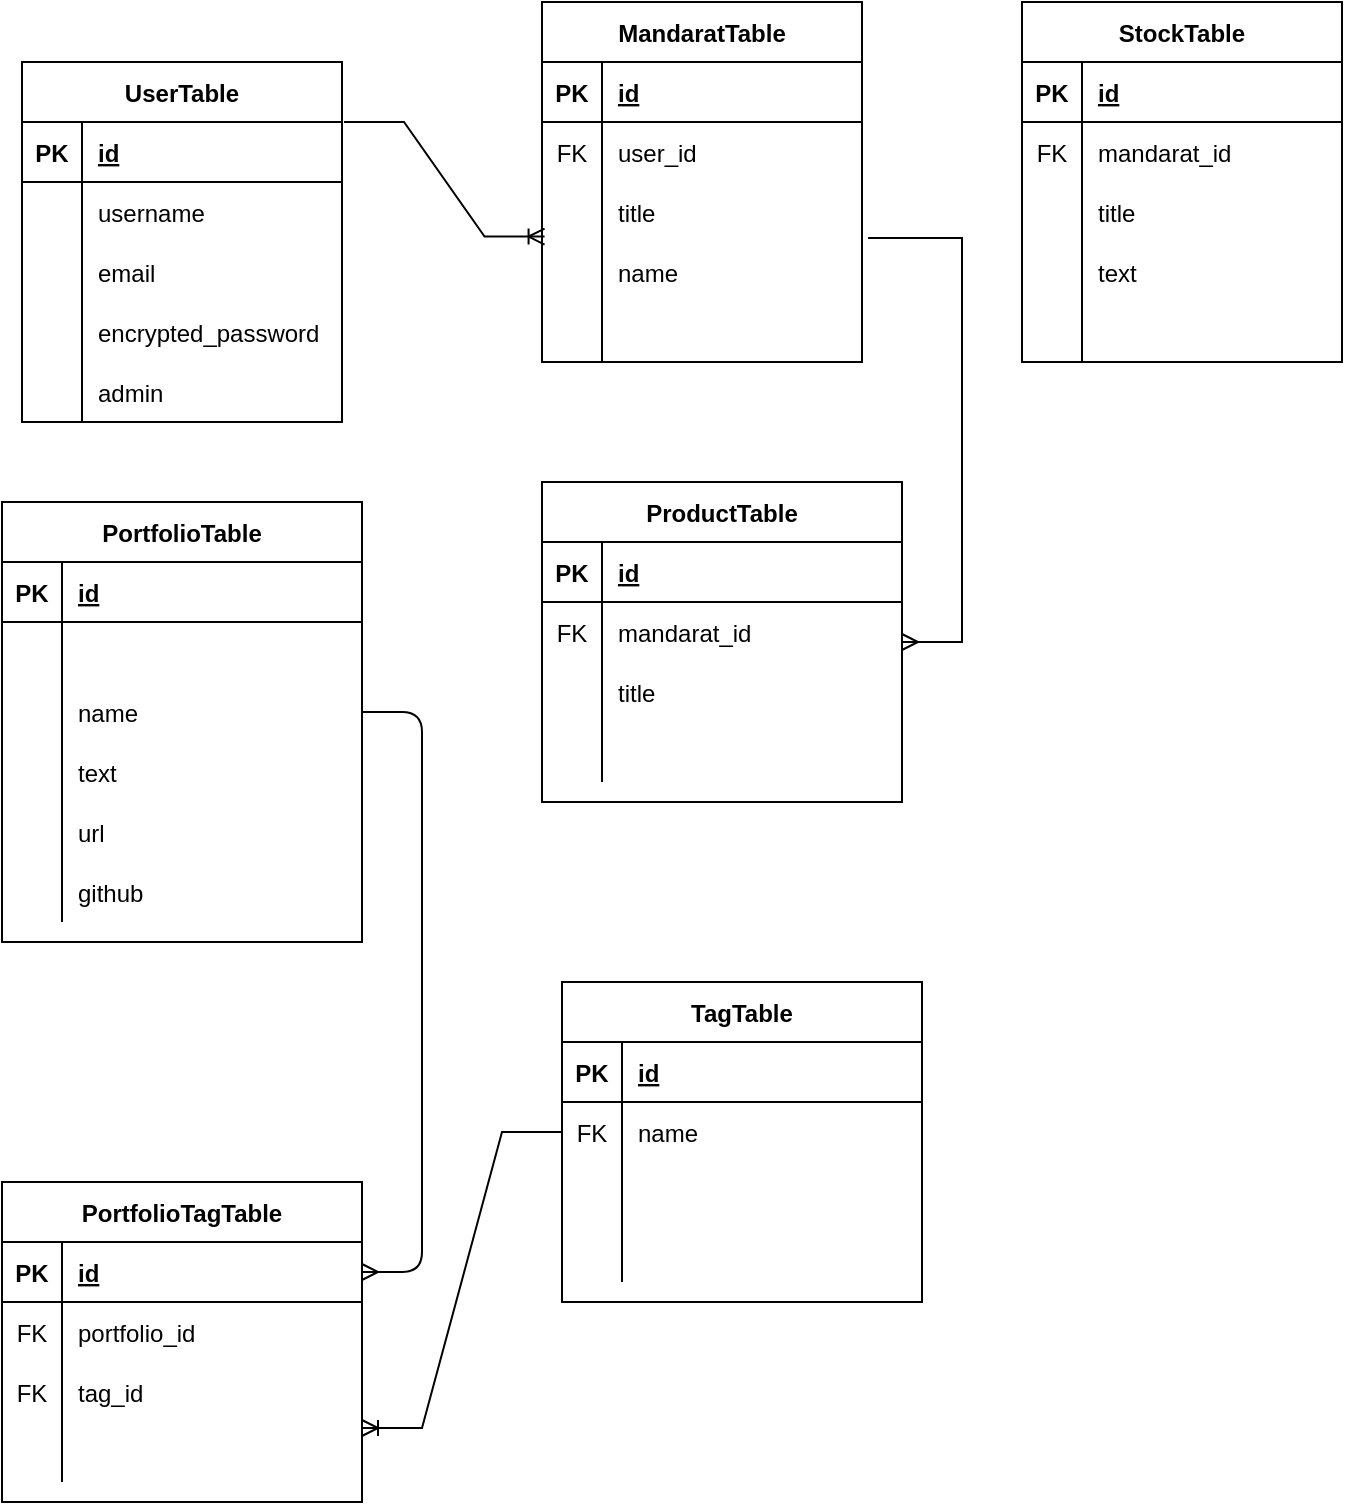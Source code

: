 <mxfile>
    <diagram id="dMkEPhN3QOti6qNTDRiI" name="ページ1">
        <mxGraphModel dx="858" dy="425" grid="1" gridSize="10" guides="1" tooltips="1" connect="1" arrows="1" fold="1" page="1" pageScale="1" pageWidth="827" pageHeight="1169" math="0" shadow="0">
            <root>
                <mxCell id="0"/>
                <mxCell id="1" parent="0"/>
                <mxCell id="11" value="" style="edgeStyle=entityRelationEdgeStyle;fontSize=12;html=1;endArrow=ERoneToMany;rounded=0;entryX=0.008;entryY=0.91;entryDx=0;entryDy=0;entryPerimeter=0;" parent="1" target="48" edge="1">
                    <mxGeometry width="100" height="100" relative="1" as="geometry">
                        <mxPoint x="211" y="100" as="sourcePoint"/>
                        <mxPoint x="300" y="160" as="targetPoint"/>
                    </mxGeometry>
                </mxCell>
                <mxCell id="12" value="UserTable" style="shape=table;startSize=30;container=1;collapsible=1;childLayout=tableLayout;fixedRows=1;rowLines=0;fontStyle=1;align=center;resizeLast=1;" parent="1" vertex="1">
                    <mxGeometry x="50" y="70" width="160" height="180" as="geometry"/>
                </mxCell>
                <mxCell id="13" value="" style="shape=partialRectangle;collapsible=0;dropTarget=0;pointerEvents=0;fillColor=none;top=0;left=0;bottom=1;right=0;points=[[0,0.5],[1,0.5]];portConstraint=eastwest;" parent="12" vertex="1">
                    <mxGeometry y="30" width="160" height="30" as="geometry"/>
                </mxCell>
                <mxCell id="14" value="PK" style="shape=partialRectangle;connectable=0;fillColor=none;top=0;left=0;bottom=0;right=0;fontStyle=1;overflow=hidden;" parent="13" vertex="1">
                    <mxGeometry width="30.0" height="30" as="geometry"/>
                </mxCell>
                <mxCell id="15" value="id" style="shape=partialRectangle;connectable=0;fillColor=none;top=0;left=0;bottom=0;right=0;align=left;spacingLeft=6;fontStyle=5;overflow=hidden;" parent="13" vertex="1">
                    <mxGeometry x="30.0" width="130.0" height="30" as="geometry"/>
                </mxCell>
                <mxCell id="16" value="" style="shape=partialRectangle;collapsible=0;dropTarget=0;pointerEvents=0;fillColor=none;top=0;left=0;bottom=0;right=0;points=[[0,0.5],[1,0.5]];portConstraint=eastwest;" parent="12" vertex="1">
                    <mxGeometry y="60" width="160" height="30" as="geometry"/>
                </mxCell>
                <mxCell id="17" value="" style="shape=partialRectangle;connectable=0;fillColor=none;top=0;left=0;bottom=0;right=0;editable=1;overflow=hidden;" parent="16" vertex="1">
                    <mxGeometry width="30.0" height="30" as="geometry"/>
                </mxCell>
                <mxCell id="18" value="username" style="shape=partialRectangle;connectable=0;fillColor=none;top=0;left=0;bottom=0;right=0;align=left;spacingLeft=6;overflow=hidden;" parent="16" vertex="1">
                    <mxGeometry x="30.0" width="130.0" height="30" as="geometry"/>
                </mxCell>
                <mxCell id="19" value="" style="shape=partialRectangle;collapsible=0;dropTarget=0;pointerEvents=0;fillColor=none;top=0;left=0;bottom=0;right=0;points=[[0,0.5],[1,0.5]];portConstraint=eastwest;" parent="12" vertex="1">
                    <mxGeometry y="90" width="160" height="30" as="geometry"/>
                </mxCell>
                <mxCell id="20" value="" style="shape=partialRectangle;connectable=0;fillColor=none;top=0;left=0;bottom=0;right=0;editable=1;overflow=hidden;" parent="19" vertex="1">
                    <mxGeometry width="30.0" height="30" as="geometry"/>
                </mxCell>
                <mxCell id="21" value="email" style="shape=partialRectangle;connectable=0;fillColor=none;top=0;left=0;bottom=0;right=0;align=left;spacingLeft=6;overflow=hidden;" parent="19" vertex="1">
                    <mxGeometry x="30.0" width="130.0" height="30" as="geometry"/>
                </mxCell>
                <mxCell id="22" value="" style="shape=partialRectangle;collapsible=0;dropTarget=0;pointerEvents=0;fillColor=none;top=0;left=0;bottom=0;right=0;points=[[0,0.5],[1,0.5]];portConstraint=eastwest;" parent="12" vertex="1">
                    <mxGeometry y="120" width="160" height="30" as="geometry"/>
                </mxCell>
                <mxCell id="23" value="" style="shape=partialRectangle;connectable=0;fillColor=none;top=0;left=0;bottom=0;right=0;editable=1;overflow=hidden;" parent="22" vertex="1">
                    <mxGeometry width="30.0" height="30" as="geometry"/>
                </mxCell>
                <mxCell id="24" value="encrypted_password" style="shape=partialRectangle;connectable=0;fillColor=none;top=0;left=0;bottom=0;right=0;align=left;spacingLeft=6;overflow=hidden;" parent="22" vertex="1">
                    <mxGeometry x="30.0" width="130.0" height="30" as="geometry"/>
                </mxCell>
                <mxCell id="38" value="" style="shape=partialRectangle;collapsible=0;dropTarget=0;pointerEvents=0;fillColor=none;top=0;left=0;bottom=0;right=0;points=[[0,0.5],[1,0.5]];portConstraint=eastwest;" parent="12" vertex="1">
                    <mxGeometry y="150" width="160" height="30" as="geometry"/>
                </mxCell>
                <mxCell id="39" value="" style="shape=partialRectangle;connectable=0;fillColor=none;top=0;left=0;bottom=0;right=0;editable=1;overflow=hidden;" parent="38" vertex="1">
                    <mxGeometry width="30.0" height="30" as="geometry"/>
                </mxCell>
                <mxCell id="40" value="admin" style="shape=partialRectangle;connectable=0;fillColor=none;top=0;left=0;bottom=0;right=0;align=left;spacingLeft=6;overflow=hidden;" parent="38" vertex="1">
                    <mxGeometry x="30.0" width="130.0" height="30" as="geometry"/>
                </mxCell>
                <mxCell id="41" value="MandaratTable" style="shape=table;startSize=30;container=1;collapsible=1;childLayout=tableLayout;fixedRows=1;rowLines=0;fontStyle=1;align=center;resizeLast=1;" parent="1" vertex="1">
                    <mxGeometry x="310" y="40" width="160" height="180" as="geometry"/>
                </mxCell>
                <mxCell id="42" value="" style="shape=partialRectangle;collapsible=0;dropTarget=0;pointerEvents=0;fillColor=none;top=0;left=0;bottom=1;right=0;points=[[0,0.5],[1,0.5]];portConstraint=eastwest;" parent="41" vertex="1">
                    <mxGeometry y="30" width="160" height="30" as="geometry"/>
                </mxCell>
                <mxCell id="43" value="PK" style="shape=partialRectangle;connectable=0;fillColor=none;top=0;left=0;bottom=0;right=0;fontStyle=1;overflow=hidden;" parent="42" vertex="1">
                    <mxGeometry width="30" height="30" as="geometry"/>
                </mxCell>
                <mxCell id="44" value="id" style="shape=partialRectangle;connectable=0;fillColor=none;top=0;left=0;bottom=0;right=0;align=left;spacingLeft=6;fontStyle=5;overflow=hidden;" parent="42" vertex="1">
                    <mxGeometry x="30" width="130" height="30" as="geometry"/>
                </mxCell>
                <mxCell id="45" value="" style="shape=partialRectangle;collapsible=0;dropTarget=0;pointerEvents=0;fillColor=none;top=0;left=0;bottom=0;right=0;points=[[0,0.5],[1,0.5]];portConstraint=eastwest;" parent="41" vertex="1">
                    <mxGeometry y="60" width="160" height="30" as="geometry"/>
                </mxCell>
                <mxCell id="46" value="FK" style="shape=partialRectangle;connectable=0;fillColor=none;top=0;left=0;bottom=0;right=0;editable=1;overflow=hidden;" parent="45" vertex="1">
                    <mxGeometry width="30" height="30" as="geometry"/>
                </mxCell>
                <mxCell id="47" value="user_id" style="shape=partialRectangle;connectable=0;fillColor=none;top=0;left=0;bottom=0;right=0;align=left;spacingLeft=6;overflow=hidden;" parent="45" vertex="1">
                    <mxGeometry x="30" width="130" height="30" as="geometry"/>
                </mxCell>
                <mxCell id="48" value="" style="shape=partialRectangle;collapsible=0;dropTarget=0;pointerEvents=0;fillColor=none;top=0;left=0;bottom=0;right=0;points=[[0,0.5],[1,0.5]];portConstraint=eastwest;" parent="41" vertex="1">
                    <mxGeometry y="90" width="160" height="30" as="geometry"/>
                </mxCell>
                <mxCell id="49" value="" style="shape=partialRectangle;connectable=0;fillColor=none;top=0;left=0;bottom=0;right=0;editable=1;overflow=hidden;" parent="48" vertex="1">
                    <mxGeometry width="30" height="30" as="geometry"/>
                </mxCell>
                <mxCell id="50" value="title" style="shape=partialRectangle;connectable=0;fillColor=none;top=0;left=0;bottom=0;right=0;align=left;spacingLeft=6;overflow=hidden;" parent="48" vertex="1">
                    <mxGeometry x="30" width="130" height="30" as="geometry"/>
                </mxCell>
                <mxCell id="51" value="" style="shape=partialRectangle;collapsible=0;dropTarget=0;pointerEvents=0;fillColor=none;top=0;left=0;bottom=0;right=0;points=[[0,0.5],[1,0.5]];portConstraint=eastwest;" parent="41" vertex="1">
                    <mxGeometry y="120" width="160" height="30" as="geometry"/>
                </mxCell>
                <mxCell id="52" value="" style="shape=partialRectangle;connectable=0;fillColor=none;top=0;left=0;bottom=0;right=0;editable=1;overflow=hidden;" parent="51" vertex="1">
                    <mxGeometry width="30" height="30" as="geometry"/>
                </mxCell>
                <mxCell id="53" value="name" style="shape=partialRectangle;connectable=0;fillColor=none;top=0;left=0;bottom=0;right=0;align=left;spacingLeft=6;overflow=hidden;" parent="51" vertex="1">
                    <mxGeometry x="30" width="130" height="30" as="geometry"/>
                </mxCell>
                <mxCell id="54" value="" style="shape=partialRectangle;collapsible=0;dropTarget=0;pointerEvents=0;fillColor=none;top=0;left=0;bottom=0;right=0;points=[[0,0.5],[1,0.5]];portConstraint=eastwest;" parent="41" vertex="1">
                    <mxGeometry y="150" width="160" height="30" as="geometry"/>
                </mxCell>
                <mxCell id="55" value="" style="shape=partialRectangle;connectable=0;fillColor=none;top=0;left=0;bottom=0;right=0;editable=1;overflow=hidden;" parent="54" vertex="1">
                    <mxGeometry width="30" height="30" as="geometry"/>
                </mxCell>
                <mxCell id="56" value="" style="shape=partialRectangle;connectable=0;fillColor=none;top=0;left=0;bottom=0;right=0;align=left;spacingLeft=6;overflow=hidden;" parent="54" vertex="1">
                    <mxGeometry x="30" width="130" height="30" as="geometry"/>
                </mxCell>
                <mxCell id="57" value="ProductTable" style="shape=table;startSize=30;container=1;collapsible=1;childLayout=tableLayout;fixedRows=1;rowLines=0;fontStyle=1;align=center;resizeLast=1;" parent="1" vertex="1">
                    <mxGeometry x="310" y="280" width="180" height="160" as="geometry"/>
                </mxCell>
                <mxCell id="58" value="" style="shape=partialRectangle;collapsible=0;dropTarget=0;pointerEvents=0;fillColor=none;top=0;left=0;bottom=1;right=0;points=[[0,0.5],[1,0.5]];portConstraint=eastwest;" parent="57" vertex="1">
                    <mxGeometry y="30" width="180" height="30" as="geometry"/>
                </mxCell>
                <mxCell id="59" value="PK" style="shape=partialRectangle;connectable=0;fillColor=none;top=0;left=0;bottom=0;right=0;fontStyle=1;overflow=hidden;" parent="58" vertex="1">
                    <mxGeometry width="30" height="30" as="geometry"/>
                </mxCell>
                <mxCell id="60" value="id" style="shape=partialRectangle;connectable=0;fillColor=none;top=0;left=0;bottom=0;right=0;align=left;spacingLeft=6;fontStyle=5;overflow=hidden;" parent="58" vertex="1">
                    <mxGeometry x="30" width="150" height="30" as="geometry"/>
                </mxCell>
                <mxCell id="61" value="" style="shape=partialRectangle;collapsible=0;dropTarget=0;pointerEvents=0;fillColor=none;top=0;left=0;bottom=0;right=0;points=[[0,0.5],[1,0.5]];portConstraint=eastwest;" parent="57" vertex="1">
                    <mxGeometry y="60" width="180" height="30" as="geometry"/>
                </mxCell>
                <mxCell id="62" value="FK" style="shape=partialRectangle;connectable=0;fillColor=none;top=0;left=0;bottom=0;right=0;editable=1;overflow=hidden;" parent="61" vertex="1">
                    <mxGeometry width="30" height="30" as="geometry"/>
                </mxCell>
                <mxCell id="63" value="mandarat_id" style="shape=partialRectangle;connectable=0;fillColor=none;top=0;left=0;bottom=0;right=0;align=left;spacingLeft=6;overflow=hidden;" parent="61" vertex="1">
                    <mxGeometry x="30" width="150" height="30" as="geometry"/>
                </mxCell>
                <mxCell id="64" value="" style="shape=partialRectangle;collapsible=0;dropTarget=0;pointerEvents=0;fillColor=none;top=0;left=0;bottom=0;right=0;points=[[0,0.5],[1,0.5]];portConstraint=eastwest;" parent="57" vertex="1">
                    <mxGeometry y="90" width="180" height="30" as="geometry"/>
                </mxCell>
                <mxCell id="65" value="" style="shape=partialRectangle;connectable=0;fillColor=none;top=0;left=0;bottom=0;right=0;editable=1;overflow=hidden;" parent="64" vertex="1">
                    <mxGeometry width="30" height="30" as="geometry"/>
                </mxCell>
                <mxCell id="66" value="title" style="shape=partialRectangle;connectable=0;fillColor=none;top=0;left=0;bottom=0;right=0;align=left;spacingLeft=6;overflow=hidden;" parent="64" vertex="1">
                    <mxGeometry x="30" width="150" height="30" as="geometry"/>
                </mxCell>
                <mxCell id="67" value="" style="shape=partialRectangle;collapsible=0;dropTarget=0;pointerEvents=0;fillColor=none;top=0;left=0;bottom=0;right=0;points=[[0,0.5],[1,0.5]];portConstraint=eastwest;" parent="57" vertex="1">
                    <mxGeometry y="120" width="180" height="30" as="geometry"/>
                </mxCell>
                <mxCell id="68" value="" style="shape=partialRectangle;connectable=0;fillColor=none;top=0;left=0;bottom=0;right=0;editable=1;overflow=hidden;" parent="67" vertex="1">
                    <mxGeometry width="30" height="30" as="geometry"/>
                </mxCell>
                <mxCell id="69" value="" style="shape=partialRectangle;connectable=0;fillColor=none;top=0;left=0;bottom=0;right=0;align=left;spacingLeft=6;overflow=hidden;" parent="67" vertex="1">
                    <mxGeometry x="30" width="150" height="30" as="geometry"/>
                </mxCell>
                <mxCell id="A3SzBjfNVDi1iWnAySbN-69" value="" style="edgeStyle=entityRelationEdgeStyle;fontSize=12;html=1;endArrow=ERmany;rounded=0;exitX=1.019;exitY=-0.067;exitDx=0;exitDy=0;exitPerimeter=0;" parent="1" source="51" target="57" edge="1">
                    <mxGeometry width="100" height="100" relative="1" as="geometry">
                        <mxPoint x="480" y="160" as="sourcePoint"/>
                        <mxPoint x="395" y="270" as="targetPoint"/>
                    </mxGeometry>
                </mxCell>
                <mxCell id="A3SzBjfNVDi1iWnAySbN-74" value="PortfolioTable" style="shape=table;startSize=30;container=1;collapsible=1;childLayout=tableLayout;fixedRows=1;rowLines=0;fontStyle=1;align=center;resizeLast=1;" parent="1" vertex="1">
                    <mxGeometry x="40" y="290" width="180" height="220" as="geometry"/>
                </mxCell>
                <mxCell id="A3SzBjfNVDi1iWnAySbN-75" value="" style="shape=partialRectangle;collapsible=0;dropTarget=0;pointerEvents=0;fillColor=none;top=0;left=0;bottom=1;right=0;points=[[0,0.5],[1,0.5]];portConstraint=eastwest;" parent="A3SzBjfNVDi1iWnAySbN-74" vertex="1">
                    <mxGeometry y="30" width="180" height="30" as="geometry"/>
                </mxCell>
                <mxCell id="A3SzBjfNVDi1iWnAySbN-76" value="PK" style="shape=partialRectangle;connectable=0;fillColor=none;top=0;left=0;bottom=0;right=0;fontStyle=1;overflow=hidden;" parent="A3SzBjfNVDi1iWnAySbN-75" vertex="1">
                    <mxGeometry width="30" height="30" as="geometry"/>
                </mxCell>
                <mxCell id="A3SzBjfNVDi1iWnAySbN-77" value="id" style="shape=partialRectangle;connectable=0;fillColor=none;top=0;left=0;bottom=0;right=0;align=left;spacingLeft=6;fontStyle=5;overflow=hidden;" parent="A3SzBjfNVDi1iWnAySbN-75" vertex="1">
                    <mxGeometry x="30" width="150" height="30" as="geometry"/>
                </mxCell>
                <mxCell id="A3SzBjfNVDi1iWnAySbN-78" value="" style="shape=partialRectangle;collapsible=0;dropTarget=0;pointerEvents=0;fillColor=none;top=0;left=0;bottom=0;right=0;points=[[0,0.5],[1,0.5]];portConstraint=eastwest;" parent="A3SzBjfNVDi1iWnAySbN-74" vertex="1">
                    <mxGeometry y="60" width="180" height="30" as="geometry"/>
                </mxCell>
                <mxCell id="A3SzBjfNVDi1iWnAySbN-79" value="" style="shape=partialRectangle;connectable=0;fillColor=none;top=0;left=0;bottom=0;right=0;editable=1;overflow=hidden;" parent="A3SzBjfNVDi1iWnAySbN-78" vertex="1">
                    <mxGeometry width="30" height="30" as="geometry"/>
                </mxCell>
                <mxCell id="A3SzBjfNVDi1iWnAySbN-80" value="" style="shape=partialRectangle;connectable=0;fillColor=none;top=0;left=0;bottom=0;right=0;align=left;spacingLeft=6;overflow=hidden;" parent="A3SzBjfNVDi1iWnAySbN-78" vertex="1">
                    <mxGeometry x="30" width="150" height="30" as="geometry"/>
                </mxCell>
                <mxCell id="A3SzBjfNVDi1iWnAySbN-81" value="" style="shape=partialRectangle;collapsible=0;dropTarget=0;pointerEvents=0;fillColor=none;top=0;left=0;bottom=0;right=0;points=[[0,0.5],[1,0.5]];portConstraint=eastwest;" parent="A3SzBjfNVDi1iWnAySbN-74" vertex="1">
                    <mxGeometry y="90" width="180" height="30" as="geometry"/>
                </mxCell>
                <mxCell id="A3SzBjfNVDi1iWnAySbN-82" value="" style="shape=partialRectangle;connectable=0;fillColor=none;top=0;left=0;bottom=0;right=0;editable=1;overflow=hidden;" parent="A3SzBjfNVDi1iWnAySbN-81" vertex="1">
                    <mxGeometry width="30" height="30" as="geometry"/>
                </mxCell>
                <mxCell id="A3SzBjfNVDi1iWnAySbN-83" value="name" style="shape=partialRectangle;connectable=0;fillColor=none;top=0;left=0;bottom=0;right=0;align=left;spacingLeft=6;overflow=hidden;" parent="A3SzBjfNVDi1iWnAySbN-81" vertex="1">
                    <mxGeometry x="30" width="150" height="30" as="geometry"/>
                </mxCell>
                <mxCell id="A3SzBjfNVDi1iWnAySbN-84" value="" style="shape=partialRectangle;collapsible=0;dropTarget=0;pointerEvents=0;fillColor=none;top=0;left=0;bottom=0;right=0;points=[[0,0.5],[1,0.5]];portConstraint=eastwest;" parent="A3SzBjfNVDi1iWnAySbN-74" vertex="1">
                    <mxGeometry y="120" width="180" height="30" as="geometry"/>
                </mxCell>
                <mxCell id="A3SzBjfNVDi1iWnAySbN-85" value="" style="shape=partialRectangle;connectable=0;fillColor=none;top=0;left=0;bottom=0;right=0;editable=1;overflow=hidden;" parent="A3SzBjfNVDi1iWnAySbN-84" vertex="1">
                    <mxGeometry width="30" height="30" as="geometry"/>
                </mxCell>
                <mxCell id="A3SzBjfNVDi1iWnAySbN-86" value="text" style="shape=partialRectangle;connectable=0;fillColor=none;top=0;left=0;bottom=0;right=0;align=left;spacingLeft=6;overflow=hidden;" parent="A3SzBjfNVDi1iWnAySbN-84" vertex="1">
                    <mxGeometry x="30" width="150" height="30" as="geometry"/>
                </mxCell>
                <mxCell id="A3SzBjfNVDi1iWnAySbN-87" value="" style="shape=partialRectangle;collapsible=0;dropTarget=0;pointerEvents=0;fillColor=none;top=0;left=0;bottom=0;right=0;points=[[0,0.5],[1,0.5]];portConstraint=eastwest;" parent="A3SzBjfNVDi1iWnAySbN-74" vertex="1">
                    <mxGeometry y="150" width="180" height="30" as="geometry"/>
                </mxCell>
                <mxCell id="A3SzBjfNVDi1iWnAySbN-88" value="" style="shape=partialRectangle;connectable=0;fillColor=none;top=0;left=0;bottom=0;right=0;editable=1;overflow=hidden;" parent="A3SzBjfNVDi1iWnAySbN-87" vertex="1">
                    <mxGeometry width="30" height="30" as="geometry"/>
                </mxCell>
                <mxCell id="A3SzBjfNVDi1iWnAySbN-89" value="url" style="shape=partialRectangle;connectable=0;fillColor=none;top=0;left=0;bottom=0;right=0;align=left;spacingLeft=6;overflow=hidden;" parent="A3SzBjfNVDi1iWnAySbN-87" vertex="1">
                    <mxGeometry x="30" width="150" height="30" as="geometry"/>
                </mxCell>
                <mxCell id="m5p2ck_OsMjhFSH--smX-69" value="" style="shape=partialRectangle;collapsible=0;dropTarget=0;pointerEvents=0;fillColor=none;top=0;left=0;bottom=0;right=0;points=[[0,0.5],[1,0.5]];portConstraint=eastwest;" parent="A3SzBjfNVDi1iWnAySbN-74" vertex="1">
                    <mxGeometry y="180" width="180" height="30" as="geometry"/>
                </mxCell>
                <mxCell id="m5p2ck_OsMjhFSH--smX-70" value="" style="shape=partialRectangle;connectable=0;fillColor=none;top=0;left=0;bottom=0;right=0;editable=1;overflow=hidden;" parent="m5p2ck_OsMjhFSH--smX-69" vertex="1">
                    <mxGeometry width="30" height="30" as="geometry"/>
                </mxCell>
                <mxCell id="m5p2ck_OsMjhFSH--smX-71" value="github" style="shape=partialRectangle;connectable=0;fillColor=none;top=0;left=0;bottom=0;right=0;align=left;spacingLeft=6;overflow=hidden;" parent="m5p2ck_OsMjhFSH--smX-69" vertex="1">
                    <mxGeometry x="30" width="150" height="30" as="geometry"/>
                </mxCell>
                <mxCell id="A3SzBjfNVDi1iWnAySbN-91" value="PortfolioTagTable" style="shape=table;startSize=30;container=1;collapsible=1;childLayout=tableLayout;fixedRows=1;rowLines=0;fontStyle=1;align=center;resizeLast=1;" parent="1" vertex="1">
                    <mxGeometry x="40" y="630" width="180" height="160" as="geometry"/>
                </mxCell>
                <mxCell id="A3SzBjfNVDi1iWnAySbN-92" value="" style="shape=partialRectangle;collapsible=0;dropTarget=0;pointerEvents=0;fillColor=none;top=0;left=0;bottom=1;right=0;points=[[0,0.5],[1,0.5]];portConstraint=eastwest;" parent="A3SzBjfNVDi1iWnAySbN-91" vertex="1">
                    <mxGeometry y="30" width="180" height="30" as="geometry"/>
                </mxCell>
                <mxCell id="A3SzBjfNVDi1iWnAySbN-93" value="PK" style="shape=partialRectangle;connectable=0;fillColor=none;top=0;left=0;bottom=0;right=0;fontStyle=1;overflow=hidden;" parent="A3SzBjfNVDi1iWnAySbN-92" vertex="1">
                    <mxGeometry width="30" height="30" as="geometry"/>
                </mxCell>
                <mxCell id="A3SzBjfNVDi1iWnAySbN-94" value="id" style="shape=partialRectangle;connectable=0;fillColor=none;top=0;left=0;bottom=0;right=0;align=left;spacingLeft=6;fontStyle=5;overflow=hidden;" parent="A3SzBjfNVDi1iWnAySbN-92" vertex="1">
                    <mxGeometry x="30" width="150" height="30" as="geometry"/>
                </mxCell>
                <mxCell id="A3SzBjfNVDi1iWnAySbN-95" value="" style="shape=partialRectangle;collapsible=0;dropTarget=0;pointerEvents=0;fillColor=none;top=0;left=0;bottom=0;right=0;points=[[0,0.5],[1,0.5]];portConstraint=eastwest;" parent="A3SzBjfNVDi1iWnAySbN-91" vertex="1">
                    <mxGeometry y="60" width="180" height="30" as="geometry"/>
                </mxCell>
                <mxCell id="A3SzBjfNVDi1iWnAySbN-96" value="FK" style="shape=partialRectangle;connectable=0;fillColor=none;top=0;left=0;bottom=0;right=0;editable=1;overflow=hidden;" parent="A3SzBjfNVDi1iWnAySbN-95" vertex="1">
                    <mxGeometry width="30" height="30" as="geometry"/>
                </mxCell>
                <mxCell id="A3SzBjfNVDi1iWnAySbN-97" value="portfolio_id      " style="shape=partialRectangle;connectable=0;fillColor=none;top=0;left=0;bottom=0;right=0;align=left;spacingLeft=6;overflow=hidden;" parent="A3SzBjfNVDi1iWnAySbN-95" vertex="1">
                    <mxGeometry x="30" width="150" height="30" as="geometry"/>
                </mxCell>
                <mxCell id="A3SzBjfNVDi1iWnAySbN-98" value="" style="shape=partialRectangle;collapsible=0;dropTarget=0;pointerEvents=0;fillColor=none;top=0;left=0;bottom=0;right=0;points=[[0,0.5],[1,0.5]];portConstraint=eastwest;" parent="A3SzBjfNVDi1iWnAySbN-91" vertex="1">
                    <mxGeometry y="90" width="180" height="30" as="geometry"/>
                </mxCell>
                <mxCell id="A3SzBjfNVDi1iWnAySbN-99" value="FK" style="shape=partialRectangle;connectable=0;fillColor=none;top=0;left=0;bottom=0;right=0;editable=1;overflow=hidden;" parent="A3SzBjfNVDi1iWnAySbN-98" vertex="1">
                    <mxGeometry width="30" height="30" as="geometry"/>
                </mxCell>
                <mxCell id="A3SzBjfNVDi1iWnAySbN-100" value="tag_id" style="shape=partialRectangle;connectable=0;fillColor=none;top=0;left=0;bottom=0;right=0;align=left;spacingLeft=6;overflow=hidden;" parent="A3SzBjfNVDi1iWnAySbN-98" vertex="1">
                    <mxGeometry x="30" width="150" height="30" as="geometry"/>
                </mxCell>
                <mxCell id="A3SzBjfNVDi1iWnAySbN-101" value="" style="shape=partialRectangle;collapsible=0;dropTarget=0;pointerEvents=0;fillColor=none;top=0;left=0;bottom=0;right=0;points=[[0,0.5],[1,0.5]];portConstraint=eastwest;" parent="A3SzBjfNVDi1iWnAySbN-91" vertex="1">
                    <mxGeometry y="120" width="180" height="30" as="geometry"/>
                </mxCell>
                <mxCell id="A3SzBjfNVDi1iWnAySbN-102" value="" style="shape=partialRectangle;connectable=0;fillColor=none;top=0;left=0;bottom=0;right=0;editable=1;overflow=hidden;" parent="A3SzBjfNVDi1iWnAySbN-101" vertex="1">
                    <mxGeometry width="30" height="30" as="geometry"/>
                </mxCell>
                <mxCell id="A3SzBjfNVDi1iWnAySbN-103" value="" style="shape=partialRectangle;connectable=0;fillColor=none;top=0;left=0;bottom=0;right=0;align=left;spacingLeft=6;overflow=hidden;" parent="A3SzBjfNVDi1iWnAySbN-101" vertex="1">
                    <mxGeometry x="30" width="150" height="30" as="geometry"/>
                </mxCell>
                <mxCell id="A3SzBjfNVDi1iWnAySbN-104" value="" style="edgeStyle=entityRelationEdgeStyle;fontSize=12;html=1;endArrow=ERmany;exitX=1;exitY=0.5;exitDx=0;exitDy=0;" parent="1" source="A3SzBjfNVDi1iWnAySbN-81" target="A3SzBjfNVDi1iWnAySbN-92" edge="1">
                    <mxGeometry width="100" height="100" relative="1" as="geometry">
                        <mxPoint x="230" y="400" as="sourcePoint"/>
                        <mxPoint x="80" y="510" as="targetPoint"/>
                    </mxGeometry>
                </mxCell>
                <mxCell id="A3SzBjfNVDi1iWnAySbN-105" value="TagTable" style="shape=table;startSize=30;container=1;collapsible=1;childLayout=tableLayout;fixedRows=1;rowLines=0;fontStyle=1;align=center;resizeLast=1;" parent="1" vertex="1">
                    <mxGeometry x="320" y="530" width="180" height="160" as="geometry"/>
                </mxCell>
                <mxCell id="A3SzBjfNVDi1iWnAySbN-106" value="" style="shape=partialRectangle;collapsible=0;dropTarget=0;pointerEvents=0;fillColor=none;top=0;left=0;bottom=1;right=0;points=[[0,0.5],[1,0.5]];portConstraint=eastwest;" parent="A3SzBjfNVDi1iWnAySbN-105" vertex="1">
                    <mxGeometry y="30" width="180" height="30" as="geometry"/>
                </mxCell>
                <mxCell id="A3SzBjfNVDi1iWnAySbN-107" value="PK" style="shape=partialRectangle;connectable=0;fillColor=none;top=0;left=0;bottom=0;right=0;fontStyle=1;overflow=hidden;" parent="A3SzBjfNVDi1iWnAySbN-106" vertex="1">
                    <mxGeometry width="30" height="30" as="geometry"/>
                </mxCell>
                <mxCell id="A3SzBjfNVDi1iWnAySbN-108" value="id" style="shape=partialRectangle;connectable=0;fillColor=none;top=0;left=0;bottom=0;right=0;align=left;spacingLeft=6;fontStyle=5;overflow=hidden;" parent="A3SzBjfNVDi1iWnAySbN-106" vertex="1">
                    <mxGeometry x="30" width="150" height="30" as="geometry"/>
                </mxCell>
                <mxCell id="A3SzBjfNVDi1iWnAySbN-109" value="" style="shape=partialRectangle;collapsible=0;dropTarget=0;pointerEvents=0;fillColor=none;top=0;left=0;bottom=0;right=0;points=[[0,0.5],[1,0.5]];portConstraint=eastwest;" parent="A3SzBjfNVDi1iWnAySbN-105" vertex="1">
                    <mxGeometry y="60" width="180" height="30" as="geometry"/>
                </mxCell>
                <mxCell id="A3SzBjfNVDi1iWnAySbN-110" value="FK" style="shape=partialRectangle;connectable=0;fillColor=none;top=0;left=0;bottom=0;right=0;editable=1;overflow=hidden;" parent="A3SzBjfNVDi1iWnAySbN-109" vertex="1">
                    <mxGeometry width="30" height="30" as="geometry"/>
                </mxCell>
                <mxCell id="A3SzBjfNVDi1iWnAySbN-111" value="name" style="shape=partialRectangle;connectable=0;fillColor=none;top=0;left=0;bottom=0;right=0;align=left;spacingLeft=6;overflow=hidden;" parent="A3SzBjfNVDi1iWnAySbN-109" vertex="1">
                    <mxGeometry x="30" width="150" height="30" as="geometry"/>
                </mxCell>
                <mxCell id="A3SzBjfNVDi1iWnAySbN-112" value="" style="shape=partialRectangle;collapsible=0;dropTarget=0;pointerEvents=0;fillColor=none;top=0;left=0;bottom=0;right=0;points=[[0,0.5],[1,0.5]];portConstraint=eastwest;" parent="A3SzBjfNVDi1iWnAySbN-105" vertex="1">
                    <mxGeometry y="90" width="180" height="30" as="geometry"/>
                </mxCell>
                <mxCell id="A3SzBjfNVDi1iWnAySbN-113" value="" style="shape=partialRectangle;connectable=0;fillColor=none;top=0;left=0;bottom=0;right=0;editable=1;overflow=hidden;" parent="A3SzBjfNVDi1iWnAySbN-112" vertex="1">
                    <mxGeometry width="30" height="30" as="geometry"/>
                </mxCell>
                <mxCell id="A3SzBjfNVDi1iWnAySbN-114" value="" style="shape=partialRectangle;connectable=0;fillColor=none;top=0;left=0;bottom=0;right=0;align=left;spacingLeft=6;overflow=hidden;" parent="A3SzBjfNVDi1iWnAySbN-112" vertex="1">
                    <mxGeometry x="30" width="150" height="30" as="geometry"/>
                </mxCell>
                <mxCell id="A3SzBjfNVDi1iWnAySbN-115" value="" style="shape=partialRectangle;collapsible=0;dropTarget=0;pointerEvents=0;fillColor=none;top=0;left=0;bottom=0;right=0;points=[[0,0.5],[1,0.5]];portConstraint=eastwest;" parent="A3SzBjfNVDi1iWnAySbN-105" vertex="1">
                    <mxGeometry y="120" width="180" height="30" as="geometry"/>
                </mxCell>
                <mxCell id="A3SzBjfNVDi1iWnAySbN-116" value="" style="shape=partialRectangle;connectable=0;fillColor=none;top=0;left=0;bottom=0;right=0;editable=1;overflow=hidden;" parent="A3SzBjfNVDi1iWnAySbN-115" vertex="1">
                    <mxGeometry width="30" height="30" as="geometry"/>
                </mxCell>
                <mxCell id="A3SzBjfNVDi1iWnAySbN-117" value="" style="shape=partialRectangle;connectable=0;fillColor=none;top=0;left=0;bottom=0;right=0;align=left;spacingLeft=6;overflow=hidden;" parent="A3SzBjfNVDi1iWnAySbN-115" vertex="1">
                    <mxGeometry x="30" width="150" height="30" as="geometry"/>
                </mxCell>
                <mxCell id="BNQmHtpfniebhhi8pUvA-69" value="" style="edgeStyle=entityRelationEdgeStyle;fontSize=12;html=1;endArrow=ERoneToMany;rounded=0;entryX=1;entryY=0.1;entryDx=0;entryDy=0;entryPerimeter=0;exitX=0;exitY=0.5;exitDx=0;exitDy=0;" parent="1" source="A3SzBjfNVDi1iWnAySbN-109" target="A3SzBjfNVDi1iWnAySbN-101" edge="1">
                    <mxGeometry width="100" height="100" relative="1" as="geometry">
                        <mxPoint x="220" y="585" as="sourcePoint"/>
                        <mxPoint x="320.28" y="642.3" as="targetPoint"/>
                    </mxGeometry>
                </mxCell>
                <mxCell id="BNQmHtpfniebhhi8pUvA-71" value="StockTable" style="shape=table;startSize=30;container=1;collapsible=1;childLayout=tableLayout;fixedRows=1;rowLines=0;fontStyle=1;align=center;resizeLast=1;" parent="1" vertex="1">
                    <mxGeometry x="550" y="40" width="160" height="180" as="geometry"/>
                </mxCell>
                <mxCell id="BNQmHtpfniebhhi8pUvA-72" value="" style="shape=partialRectangle;collapsible=0;dropTarget=0;pointerEvents=0;fillColor=none;top=0;left=0;bottom=1;right=0;points=[[0,0.5],[1,0.5]];portConstraint=eastwest;" parent="BNQmHtpfniebhhi8pUvA-71" vertex="1">
                    <mxGeometry y="30" width="160" height="30" as="geometry"/>
                </mxCell>
                <mxCell id="BNQmHtpfniebhhi8pUvA-73" value="PK" style="shape=partialRectangle;connectable=0;fillColor=none;top=0;left=0;bottom=0;right=0;fontStyle=1;overflow=hidden;" parent="BNQmHtpfniebhhi8pUvA-72" vertex="1">
                    <mxGeometry width="30" height="30" as="geometry"/>
                </mxCell>
                <mxCell id="BNQmHtpfniebhhi8pUvA-74" value="id" style="shape=partialRectangle;connectable=0;fillColor=none;top=0;left=0;bottom=0;right=0;align=left;spacingLeft=6;fontStyle=5;overflow=hidden;" parent="BNQmHtpfniebhhi8pUvA-72" vertex="1">
                    <mxGeometry x="30" width="130" height="30" as="geometry"/>
                </mxCell>
                <mxCell id="BNQmHtpfniebhhi8pUvA-75" value="" style="shape=partialRectangle;collapsible=0;dropTarget=0;pointerEvents=0;fillColor=none;top=0;left=0;bottom=0;right=0;points=[[0,0.5],[1,0.5]];portConstraint=eastwest;" parent="BNQmHtpfniebhhi8pUvA-71" vertex="1">
                    <mxGeometry y="60" width="160" height="30" as="geometry"/>
                </mxCell>
                <mxCell id="BNQmHtpfniebhhi8pUvA-76" value="FK" style="shape=partialRectangle;connectable=0;fillColor=none;top=0;left=0;bottom=0;right=0;editable=1;overflow=hidden;" parent="BNQmHtpfniebhhi8pUvA-75" vertex="1">
                    <mxGeometry width="30" height="30" as="geometry"/>
                </mxCell>
                <mxCell id="BNQmHtpfniebhhi8pUvA-77" value="mandarat_id" style="shape=partialRectangle;connectable=0;fillColor=none;top=0;left=0;bottom=0;right=0;align=left;spacingLeft=6;overflow=hidden;" parent="BNQmHtpfniebhhi8pUvA-75" vertex="1">
                    <mxGeometry x="30" width="130" height="30" as="geometry"/>
                </mxCell>
                <mxCell id="BNQmHtpfniebhhi8pUvA-78" value="" style="shape=partialRectangle;collapsible=0;dropTarget=0;pointerEvents=0;fillColor=none;top=0;left=0;bottom=0;right=0;points=[[0,0.5],[1,0.5]];portConstraint=eastwest;" parent="BNQmHtpfniebhhi8pUvA-71" vertex="1">
                    <mxGeometry y="90" width="160" height="30" as="geometry"/>
                </mxCell>
                <mxCell id="BNQmHtpfniebhhi8pUvA-79" value="" style="shape=partialRectangle;connectable=0;fillColor=none;top=0;left=0;bottom=0;right=0;editable=1;overflow=hidden;" parent="BNQmHtpfniebhhi8pUvA-78" vertex="1">
                    <mxGeometry width="30" height="30" as="geometry"/>
                </mxCell>
                <mxCell id="BNQmHtpfniebhhi8pUvA-80" value="title" style="shape=partialRectangle;connectable=0;fillColor=none;top=0;left=0;bottom=0;right=0;align=left;spacingLeft=6;overflow=hidden;" parent="BNQmHtpfniebhhi8pUvA-78" vertex="1">
                    <mxGeometry x="30" width="130" height="30" as="geometry"/>
                </mxCell>
                <mxCell id="BNQmHtpfniebhhi8pUvA-81" value="" style="shape=partialRectangle;collapsible=0;dropTarget=0;pointerEvents=0;fillColor=none;top=0;left=0;bottom=0;right=0;points=[[0,0.5],[1,0.5]];portConstraint=eastwest;" parent="BNQmHtpfniebhhi8pUvA-71" vertex="1">
                    <mxGeometry y="120" width="160" height="30" as="geometry"/>
                </mxCell>
                <mxCell id="BNQmHtpfniebhhi8pUvA-82" value="" style="shape=partialRectangle;connectable=0;fillColor=none;top=0;left=0;bottom=0;right=0;editable=1;overflow=hidden;" parent="BNQmHtpfniebhhi8pUvA-81" vertex="1">
                    <mxGeometry width="30" height="30" as="geometry"/>
                </mxCell>
                <mxCell id="BNQmHtpfniebhhi8pUvA-83" value="text" style="shape=partialRectangle;connectable=0;fillColor=none;top=0;left=0;bottom=0;right=0;align=left;spacingLeft=6;overflow=hidden;" parent="BNQmHtpfniebhhi8pUvA-81" vertex="1">
                    <mxGeometry x="30" width="130" height="30" as="geometry"/>
                </mxCell>
                <mxCell id="BNQmHtpfniebhhi8pUvA-84" value="" style="shape=partialRectangle;collapsible=0;dropTarget=0;pointerEvents=0;fillColor=none;top=0;left=0;bottom=0;right=0;points=[[0,0.5],[1,0.5]];portConstraint=eastwest;" parent="BNQmHtpfniebhhi8pUvA-71" vertex="1">
                    <mxGeometry y="150" width="160" height="30" as="geometry"/>
                </mxCell>
                <mxCell id="BNQmHtpfniebhhi8pUvA-85" value="" style="shape=partialRectangle;connectable=0;fillColor=none;top=0;left=0;bottom=0;right=0;editable=1;overflow=hidden;" parent="BNQmHtpfniebhhi8pUvA-84" vertex="1">
                    <mxGeometry width="30" height="30" as="geometry"/>
                </mxCell>
                <mxCell id="BNQmHtpfniebhhi8pUvA-86" value="" style="shape=partialRectangle;connectable=0;fillColor=none;top=0;left=0;bottom=0;right=0;align=left;spacingLeft=6;overflow=hidden;" parent="BNQmHtpfniebhhi8pUvA-84" vertex="1">
                    <mxGeometry x="30" width="130" height="30" as="geometry"/>
                </mxCell>
            </root>
        </mxGraphModel>
    </diagram>
    <diagram id="WQr306ggHd_YDLrrcobV" name="ページ2">
        <mxGraphModel dx="858" dy="425" grid="1" gridSize="10" guides="1" tooltips="1" connect="1" arrows="1" fold="1" page="1" pageScale="1" pageWidth="827" pageHeight="1169" math="0" shadow="0">
            <root>
                <mxCell id="lacMm2bK-pgbrDjaKygK-0"/>
                <mxCell id="lacMm2bK-pgbrDjaKygK-1" parent="lacMm2bK-pgbrDjaKygK-0"/>
            </root>
        </mxGraphModel>
    </diagram>
</mxfile>